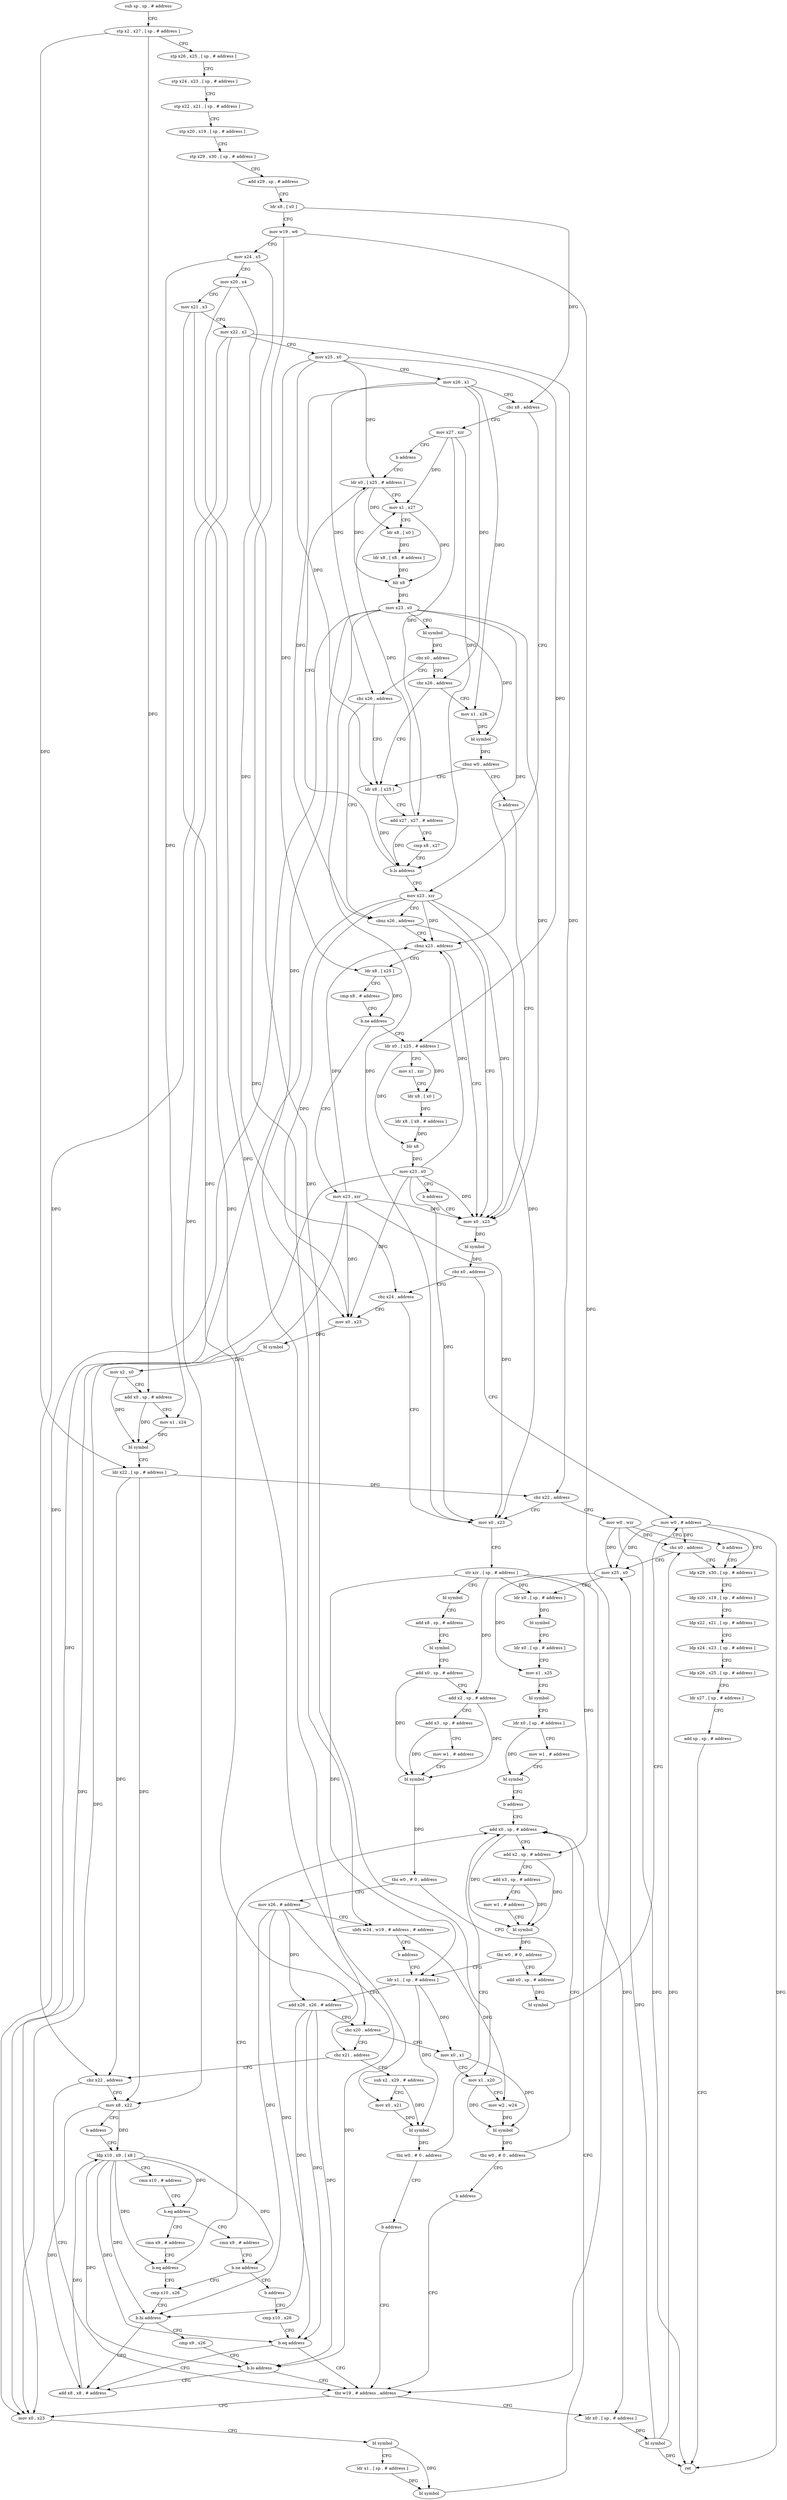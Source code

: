 digraph "func" {
"91576" [label = "sub sp , sp , # address" ]
"91580" [label = "stp x2 , x27 , [ sp , # address ]" ]
"91584" [label = "stp x26 , x25 , [ sp , # address ]" ]
"91588" [label = "stp x24 , x23 , [ sp , # address ]" ]
"91592" [label = "stp x22 , x21 , [ sp , # address ]" ]
"91596" [label = "stp x20 , x19 , [ sp , # address ]" ]
"91600" [label = "stp x29 , x30 , [ sp , # address ]" ]
"91604" [label = "add x29 , sp , # address" ]
"91608" [label = "ldr x8 , [ x0 ]" ]
"91612" [label = "mov w19 , w6" ]
"91616" [label = "mov x24 , x5" ]
"91620" [label = "mov x20 , x4" ]
"91624" [label = "mov x21 , x3" ]
"91628" [label = "mov x22 , x2" ]
"91632" [label = "mov x25 , x0" ]
"91636" [label = "mov x26 , x1" ]
"91640" [label = "cbz x8 , address" ]
"91724" [label = "mov x23 , xzr" ]
"91644" [label = "mov x27 , xzr" ]
"91728" [label = "cbnz x26 , address" ]
"91648" [label = "b address" ]
"91672" [label = "ldr x0 , [ x25 , # address ]" ]
"91780" [label = "mov x0 , x23" ]
"91784" [label = "bl symbol" ]
"91788" [label = "cbz x0 , address" ]
"92120" [label = "mov w0 , # address" ]
"91792" [label = "cbz x24 , address" ]
"91732" [label = "cbnz x23 , address" ]
"91736" [label = "ldr x8 , [ x25 ]" ]
"91676" [label = "mov x1 , x27" ]
"91680" [label = "ldr x8 , [ x0 ]" ]
"91684" [label = "ldr x8 , [ x8 , # address ]" ]
"91688" [label = "blr x8" ]
"91692" [label = "mov x23 , x0" ]
"91696" [label = "bl symbol" ]
"91700" [label = "cbz x0 , address" ]
"91652" [label = "cbz x26 , address" ]
"91704" [label = "cbz x26 , address" ]
"92124" [label = "ldp x29 , x30 , [ sp , # address ]" ]
"91828" [label = "mov x0 , x23" ]
"91796" [label = "mov x0 , x23" ]
"91740" [label = "cmp x8 , # address" ]
"91744" [label = "b.ne address" ]
"91776" [label = "mov x23 , xzr" ]
"91748" [label = "ldr x0 , [ x25 , # address ]" ]
"91656" [label = "ldr x8 , [ x25 ]" ]
"91708" [label = "mov x1 , x26" ]
"91832" [label = "str xzr , [ sp , # address ]" ]
"91836" [label = "bl symbol" ]
"91840" [label = "add x8 , sp , # address" ]
"91844" [label = "bl symbol" ]
"91848" [label = "add x0 , sp , # address" ]
"91852" [label = "add x2 , sp , # address" ]
"91856" [label = "add x3 , sp , # address" ]
"91860" [label = "mov w1 , # address" ]
"91864" [label = "bl symbol" ]
"91868" [label = "tbz w0 , # 0 , address" ]
"92112" [label = "add x0 , sp , # address" ]
"91872" [label = "mov x26 , # address" ]
"91800" [label = "bl symbol" ]
"91804" [label = "mov x2 , x0" ]
"91808" [label = "add x0 , sp , # address" ]
"91812" [label = "mov x1 , x24" ]
"91816" [label = "bl symbol" ]
"91820" [label = "ldr x22 , [ sp , # address ]" ]
"91824" [label = "cbz x22 , address" ]
"92156" [label = "mov w0 , wzr" ]
"91752" [label = "mov x1 , xzr" ]
"91756" [label = "ldr x8 , [ x0 ]" ]
"91760" [label = "ldr x8 , [ x8 , # address ]" ]
"91764" [label = "blr x8" ]
"91768" [label = "mov x23 , x0" ]
"91772" [label = "b address" ]
"91660" [label = "add x27 , x27 , # address" ]
"91664" [label = "cmp x8 , x27" ]
"91668" [label = "b.ls address" ]
"91712" [label = "bl symbol" ]
"91716" [label = "cbnz w0 , address" ]
"91720" [label = "b address" ]
"92116" [label = "bl symbol" ]
"91876" [label = "ubfx w24 , w19 , # address , # address" ]
"91880" [label = "b address" ]
"91924" [label = "ldr x1 , [ sp , # address ]" ]
"92160" [label = "b address" ]
"91928" [label = "add x26 , x26 , # address" ]
"91932" [label = "cbz x20 , address" ]
"91960" [label = "cbz x21 , address" ]
"91936" [label = "mov x0 , x1" ]
"92128" [label = "ldp x20 , x19 , [ sp , # address ]" ]
"92132" [label = "ldp x22 , x21 , [ sp , # address ]" ]
"92136" [label = "ldp x24 , x23 , [ sp , # address ]" ]
"92140" [label = "ldp x26 , x25 , [ sp , # address ]" ]
"92144" [label = "ldr x27 , [ sp , # address ]" ]
"92148" [label = "add sp , sp , # address" ]
"92152" [label = "ret" ]
"91984" [label = "cbz x22 , address" ]
"91964" [label = "sub x2 , x29 , # address" ]
"91940" [label = "mov x1 , x20" ]
"91944" [label = "mov w2 , w24" ]
"91948" [label = "bl symbol" ]
"91952" [label = "tbz w0 , # 0 , address" ]
"91900" [label = "add x0 , sp , # address" ]
"91956" [label = "b address" ]
"92056" [label = "tbz w19 , # address , address" ]
"91988" [label = "mov x8 , x22" ]
"91968" [label = "mov x0 , x21" ]
"91972" [label = "bl symbol" ]
"91976" [label = "tbz w0 , # 0 , address" ]
"91980" [label = "b address" ]
"91904" [label = "add x2 , sp , # address" ]
"91908" [label = "add x3 , sp , # address" ]
"91912" [label = "mov w1 , # address" ]
"91916" [label = "bl symbol" ]
"91920" [label = "tbz w0 , # 0 , address" ]
"91884" [label = "mov x0 , x23" ]
"92060" [label = "ldr x0 , [ sp , # address ]" ]
"91992" [label = "b address" ]
"92008" [label = "ldp x10 , x9 , [ x8 ]" ]
"91888" [label = "bl symbol" ]
"91892" [label = "ldr x1 , [ sp , # address ]" ]
"91896" [label = "bl symbol" ]
"92064" [label = "bl symbol" ]
"92068" [label = "cbz x0 , address" ]
"92072" [label = "mov x25 , x0" ]
"92012" [label = "cmn x10 , # address" ]
"92016" [label = "b.eq address" ]
"92032" [label = "cmn x9 , # address" ]
"92020" [label = "cmn x9 , # address" ]
"92076" [label = "ldr x0 , [ sp , # address ]" ]
"92080" [label = "bl symbol" ]
"92084" [label = "ldr x0 , [ sp , # address ]" ]
"92088" [label = "mov x1 , x25" ]
"92092" [label = "bl symbol" ]
"92096" [label = "ldr x0 , [ sp , # address ]" ]
"92100" [label = "mov w1 , # address" ]
"92104" [label = "bl symbol" ]
"92108" [label = "b address" ]
"92036" [label = "b.eq address" ]
"92040" [label = "cmp x10 , x26" ]
"92024" [label = "b.ne address" ]
"92028" [label = "b address" ]
"92044" [label = "b.hi address" ]
"92004" [label = "add x8 , x8 , # address" ]
"92048" [label = "cmp x9 , x26" ]
"91996" [label = "cmp x10 , x26" ]
"92052" [label = "b.lo address" ]
"92000" [label = "b.eq address" ]
"91576" -> "91580" [ label = "CFG" ]
"91580" -> "91584" [ label = "CFG" ]
"91580" -> "91820" [ label = "DFG" ]
"91580" -> "91808" [ label = "DFG" ]
"91584" -> "91588" [ label = "CFG" ]
"91588" -> "91592" [ label = "CFG" ]
"91592" -> "91596" [ label = "CFG" ]
"91596" -> "91600" [ label = "CFG" ]
"91600" -> "91604" [ label = "CFG" ]
"91604" -> "91608" [ label = "CFG" ]
"91608" -> "91612" [ label = "CFG" ]
"91608" -> "91640" [ label = "DFG" ]
"91612" -> "91616" [ label = "CFG" ]
"91612" -> "91876" [ label = "DFG" ]
"91612" -> "92056" [ label = "DFG" ]
"91616" -> "91620" [ label = "CFG" ]
"91616" -> "91792" [ label = "DFG" ]
"91616" -> "91812" [ label = "DFG" ]
"91620" -> "91624" [ label = "CFG" ]
"91620" -> "91932" [ label = "DFG" ]
"91620" -> "91940" [ label = "DFG" ]
"91624" -> "91628" [ label = "CFG" ]
"91624" -> "91960" [ label = "DFG" ]
"91624" -> "91968" [ label = "DFG" ]
"91628" -> "91632" [ label = "CFG" ]
"91628" -> "91824" [ label = "DFG" ]
"91628" -> "91984" [ label = "DFG" ]
"91628" -> "91988" [ label = "DFG" ]
"91632" -> "91636" [ label = "CFG" ]
"91632" -> "91672" [ label = "DFG" ]
"91632" -> "91736" [ label = "DFG" ]
"91632" -> "91656" [ label = "DFG" ]
"91632" -> "91748" [ label = "DFG" ]
"91636" -> "91640" [ label = "CFG" ]
"91636" -> "91728" [ label = "DFG" ]
"91636" -> "91652" [ label = "DFG" ]
"91636" -> "91704" [ label = "DFG" ]
"91636" -> "91708" [ label = "DFG" ]
"91640" -> "91724" [ label = "CFG" ]
"91640" -> "91644" [ label = "CFG" ]
"91724" -> "91728" [ label = "CFG" ]
"91724" -> "91780" [ label = "DFG" ]
"91724" -> "91732" [ label = "DFG" ]
"91724" -> "91828" [ label = "DFG" ]
"91724" -> "91796" [ label = "DFG" ]
"91724" -> "91884" [ label = "DFG" ]
"91644" -> "91648" [ label = "CFG" ]
"91644" -> "91676" [ label = "DFG" ]
"91644" -> "91660" [ label = "DFG" ]
"91644" -> "91668" [ label = "DFG" ]
"91728" -> "91780" [ label = "CFG" ]
"91728" -> "91732" [ label = "CFG" ]
"91648" -> "91672" [ label = "CFG" ]
"91672" -> "91676" [ label = "CFG" ]
"91672" -> "91680" [ label = "DFG" ]
"91672" -> "91688" [ label = "DFG" ]
"91780" -> "91784" [ label = "DFG" ]
"91784" -> "91788" [ label = "DFG" ]
"91788" -> "92120" [ label = "CFG" ]
"91788" -> "91792" [ label = "CFG" ]
"92120" -> "92124" [ label = "CFG" ]
"92120" -> "92152" [ label = "DFG" ]
"92120" -> "92068" [ label = "DFG" ]
"92120" -> "92072" [ label = "DFG" ]
"91792" -> "91828" [ label = "CFG" ]
"91792" -> "91796" [ label = "CFG" ]
"91732" -> "91780" [ label = "CFG" ]
"91732" -> "91736" [ label = "CFG" ]
"91736" -> "91740" [ label = "CFG" ]
"91736" -> "91744" [ label = "DFG" ]
"91676" -> "91680" [ label = "CFG" ]
"91676" -> "91688" [ label = "DFG" ]
"91680" -> "91684" [ label = "DFG" ]
"91684" -> "91688" [ label = "DFG" ]
"91688" -> "91692" [ label = "DFG" ]
"91692" -> "91696" [ label = "CFG" ]
"91692" -> "91780" [ label = "DFG" ]
"91692" -> "91732" [ label = "DFG" ]
"91692" -> "91828" [ label = "DFG" ]
"91692" -> "91796" [ label = "DFG" ]
"91692" -> "91884" [ label = "DFG" ]
"91696" -> "91700" [ label = "DFG" ]
"91696" -> "91712" [ label = "DFG" ]
"91700" -> "91652" [ label = "CFG" ]
"91700" -> "91704" [ label = "CFG" ]
"91652" -> "91728" [ label = "CFG" ]
"91652" -> "91656" [ label = "CFG" ]
"91704" -> "91656" [ label = "CFG" ]
"91704" -> "91708" [ label = "CFG" ]
"92124" -> "92128" [ label = "CFG" ]
"91828" -> "91832" [ label = "CFG" ]
"91796" -> "91800" [ label = "DFG" ]
"91740" -> "91744" [ label = "CFG" ]
"91744" -> "91776" [ label = "CFG" ]
"91744" -> "91748" [ label = "CFG" ]
"91776" -> "91780" [ label = "DFG" ]
"91776" -> "91732" [ label = "DFG" ]
"91776" -> "91828" [ label = "DFG" ]
"91776" -> "91796" [ label = "DFG" ]
"91776" -> "91884" [ label = "DFG" ]
"91748" -> "91752" [ label = "CFG" ]
"91748" -> "91756" [ label = "DFG" ]
"91748" -> "91764" [ label = "DFG" ]
"91656" -> "91660" [ label = "CFG" ]
"91656" -> "91668" [ label = "DFG" ]
"91708" -> "91712" [ label = "DFG" ]
"91832" -> "91836" [ label = "CFG" ]
"91832" -> "91924" [ label = "DFG" ]
"91832" -> "92060" [ label = "DFG" ]
"91832" -> "92076" [ label = "DFG" ]
"91832" -> "91852" [ label = "DFG" ]
"91832" -> "91904" [ label = "DFG" ]
"91836" -> "91840" [ label = "CFG" ]
"91840" -> "91844" [ label = "CFG" ]
"91844" -> "91848" [ label = "CFG" ]
"91848" -> "91852" [ label = "CFG" ]
"91848" -> "91864" [ label = "DFG" ]
"91852" -> "91856" [ label = "CFG" ]
"91852" -> "91864" [ label = "DFG" ]
"91856" -> "91860" [ label = "CFG" ]
"91856" -> "91864" [ label = "DFG" ]
"91860" -> "91864" [ label = "CFG" ]
"91864" -> "91868" [ label = "DFG" ]
"91868" -> "92112" [ label = "CFG" ]
"91868" -> "91872" [ label = "CFG" ]
"92112" -> "92116" [ label = "DFG" ]
"91872" -> "91876" [ label = "CFG" ]
"91872" -> "91928" [ label = "DFG" ]
"91872" -> "92044" [ label = "DFG" ]
"91872" -> "92052" [ label = "DFG" ]
"91872" -> "92000" [ label = "DFG" ]
"91800" -> "91804" [ label = "DFG" ]
"91804" -> "91808" [ label = "CFG" ]
"91804" -> "91816" [ label = "DFG" ]
"91808" -> "91812" [ label = "CFG" ]
"91808" -> "91816" [ label = "DFG" ]
"91812" -> "91816" [ label = "DFG" ]
"91816" -> "91820" [ label = "CFG" ]
"91820" -> "91824" [ label = "DFG" ]
"91820" -> "91984" [ label = "DFG" ]
"91820" -> "91988" [ label = "DFG" ]
"91824" -> "92156" [ label = "CFG" ]
"91824" -> "91828" [ label = "CFG" ]
"92156" -> "92160" [ label = "CFG" ]
"92156" -> "92152" [ label = "DFG" ]
"92156" -> "92068" [ label = "DFG" ]
"92156" -> "92072" [ label = "DFG" ]
"91752" -> "91756" [ label = "CFG" ]
"91756" -> "91760" [ label = "DFG" ]
"91760" -> "91764" [ label = "DFG" ]
"91764" -> "91768" [ label = "DFG" ]
"91768" -> "91772" [ label = "CFG" ]
"91768" -> "91780" [ label = "DFG" ]
"91768" -> "91732" [ label = "DFG" ]
"91768" -> "91828" [ label = "DFG" ]
"91768" -> "91796" [ label = "DFG" ]
"91768" -> "91884" [ label = "DFG" ]
"91772" -> "91780" [ label = "CFG" ]
"91660" -> "91664" [ label = "CFG" ]
"91660" -> "91676" [ label = "DFG" ]
"91660" -> "91668" [ label = "DFG" ]
"91664" -> "91668" [ label = "CFG" ]
"91668" -> "91724" [ label = "CFG" ]
"91668" -> "91672" [ label = "CFG" ]
"91712" -> "91716" [ label = "DFG" ]
"91716" -> "91656" [ label = "CFG" ]
"91716" -> "91720" [ label = "CFG" ]
"91720" -> "91780" [ label = "CFG" ]
"92116" -> "92120" [ label = "CFG" ]
"91876" -> "91880" [ label = "CFG" ]
"91876" -> "91944" [ label = "DFG" ]
"91880" -> "91924" [ label = "CFG" ]
"91924" -> "91928" [ label = "CFG" ]
"91924" -> "91936" [ label = "DFG" ]
"91924" -> "91972" [ label = "DFG" ]
"92160" -> "92124" [ label = "CFG" ]
"91928" -> "91932" [ label = "CFG" ]
"91928" -> "92044" [ label = "DFG" ]
"91928" -> "92052" [ label = "DFG" ]
"91928" -> "92000" [ label = "DFG" ]
"91932" -> "91960" [ label = "CFG" ]
"91932" -> "91936" [ label = "CFG" ]
"91960" -> "91984" [ label = "CFG" ]
"91960" -> "91964" [ label = "CFG" ]
"91936" -> "91940" [ label = "CFG" ]
"91936" -> "91948" [ label = "DFG" ]
"92128" -> "92132" [ label = "CFG" ]
"92132" -> "92136" [ label = "CFG" ]
"92136" -> "92140" [ label = "CFG" ]
"92140" -> "92144" [ label = "CFG" ]
"92144" -> "92148" [ label = "CFG" ]
"92148" -> "92152" [ label = "CFG" ]
"91984" -> "92056" [ label = "CFG" ]
"91984" -> "91988" [ label = "CFG" ]
"91964" -> "91968" [ label = "CFG" ]
"91964" -> "91972" [ label = "DFG" ]
"91940" -> "91944" [ label = "CFG" ]
"91940" -> "91948" [ label = "DFG" ]
"91944" -> "91948" [ label = "DFG" ]
"91948" -> "91952" [ label = "DFG" ]
"91952" -> "91900" [ label = "CFG" ]
"91952" -> "91956" [ label = "CFG" ]
"91900" -> "91904" [ label = "CFG" ]
"91900" -> "91916" [ label = "DFG" ]
"91956" -> "92056" [ label = "CFG" ]
"92056" -> "91884" [ label = "CFG" ]
"92056" -> "92060" [ label = "CFG" ]
"91988" -> "91992" [ label = "CFG" ]
"91988" -> "92008" [ label = "DFG" ]
"91988" -> "92004" [ label = "DFG" ]
"91968" -> "91972" [ label = "DFG" ]
"91972" -> "91976" [ label = "DFG" ]
"91976" -> "91900" [ label = "CFG" ]
"91976" -> "91980" [ label = "CFG" ]
"91980" -> "92056" [ label = "CFG" ]
"91904" -> "91908" [ label = "CFG" ]
"91904" -> "91916" [ label = "DFG" ]
"91908" -> "91912" [ label = "CFG" ]
"91908" -> "91916" [ label = "DFG" ]
"91912" -> "91916" [ label = "CFG" ]
"91916" -> "91920" [ label = "DFG" ]
"91920" -> "92112" [ label = "CFG" ]
"91920" -> "91924" [ label = "CFG" ]
"91884" -> "91888" [ label = "CFG" ]
"92060" -> "92064" [ label = "DFG" ]
"91992" -> "92008" [ label = "CFG" ]
"92008" -> "92012" [ label = "CFG" ]
"92008" -> "92016" [ label = "DFG" ]
"92008" -> "92044" [ label = "DFG" ]
"92008" -> "92000" [ label = "DFG" ]
"92008" -> "92036" [ label = "DFG" ]
"92008" -> "92024" [ label = "DFG" ]
"92008" -> "92052" [ label = "DFG" ]
"91888" -> "91892" [ label = "CFG" ]
"91888" -> "91896" [ label = "DFG" ]
"91892" -> "91896" [ label = "DFG" ]
"91896" -> "91900" [ label = "CFG" ]
"92064" -> "92068" [ label = "DFG" ]
"92064" -> "92152" [ label = "DFG" ]
"92064" -> "92072" [ label = "DFG" ]
"92068" -> "92124" [ label = "CFG" ]
"92068" -> "92072" [ label = "CFG" ]
"92072" -> "92076" [ label = "CFG" ]
"92072" -> "92088" [ label = "DFG" ]
"92012" -> "92016" [ label = "CFG" ]
"92016" -> "92032" [ label = "CFG" ]
"92016" -> "92020" [ label = "CFG" ]
"92032" -> "92036" [ label = "CFG" ]
"92020" -> "92024" [ label = "CFG" ]
"92076" -> "92080" [ label = "DFG" ]
"92080" -> "92084" [ label = "CFG" ]
"92084" -> "92088" [ label = "CFG" ]
"92088" -> "92092" [ label = "CFG" ]
"92092" -> "92096" [ label = "CFG" ]
"92096" -> "92100" [ label = "CFG" ]
"92096" -> "92104" [ label = "DFG" ]
"92100" -> "92104" [ label = "CFG" ]
"92104" -> "92108" [ label = "CFG" ]
"92108" -> "91900" [ label = "CFG" ]
"92036" -> "91900" [ label = "CFG" ]
"92036" -> "92040" [ label = "CFG" ]
"92040" -> "92044" [ label = "CFG" ]
"92024" -> "92040" [ label = "CFG" ]
"92024" -> "92028" [ label = "CFG" ]
"92028" -> "91996" [ label = "CFG" ]
"92044" -> "92004" [ label = "CFG" ]
"92044" -> "92048" [ label = "CFG" ]
"92004" -> "92008" [ label = "DFG" ]
"92048" -> "92052" [ label = "CFG" ]
"91996" -> "92000" [ label = "CFG" ]
"92052" -> "92004" [ label = "CFG" ]
"92052" -> "92056" [ label = "CFG" ]
"92000" -> "92056" [ label = "CFG" ]
"92000" -> "92004" [ label = "CFG" ]
}
